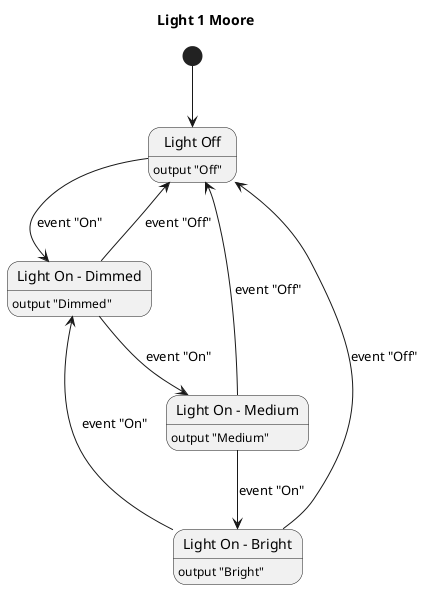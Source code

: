 @startuml

	title "Light 1 Moore"

	state "Light Off" as LightOffState : output "Off"
	state "Light On - Dimmed" as LightOnDimmedState : output "Dimmed"
	state "Light On - Medium" as LightOnMediumState : output "Medium"
	state "Light On - Bright" as LightOnBrightState : output "Bright"

	[*] --> LightOffState
	LightOffState --> LightOnDimmedState : event "On"
	LightOnDimmedState --> LightOnMediumState : event "On"
	LightOnMediumState --> LightOnBrightState : event "On"
	LightOnBrightState --> LightOnDimmedState : event "On"
	LightOnDimmedState --> LightOffState : event "Off"
	LightOnMediumState --> LightOffState : event "Off"
	LightOnBrightState --> LightOffState : event "Off"

@enduml
